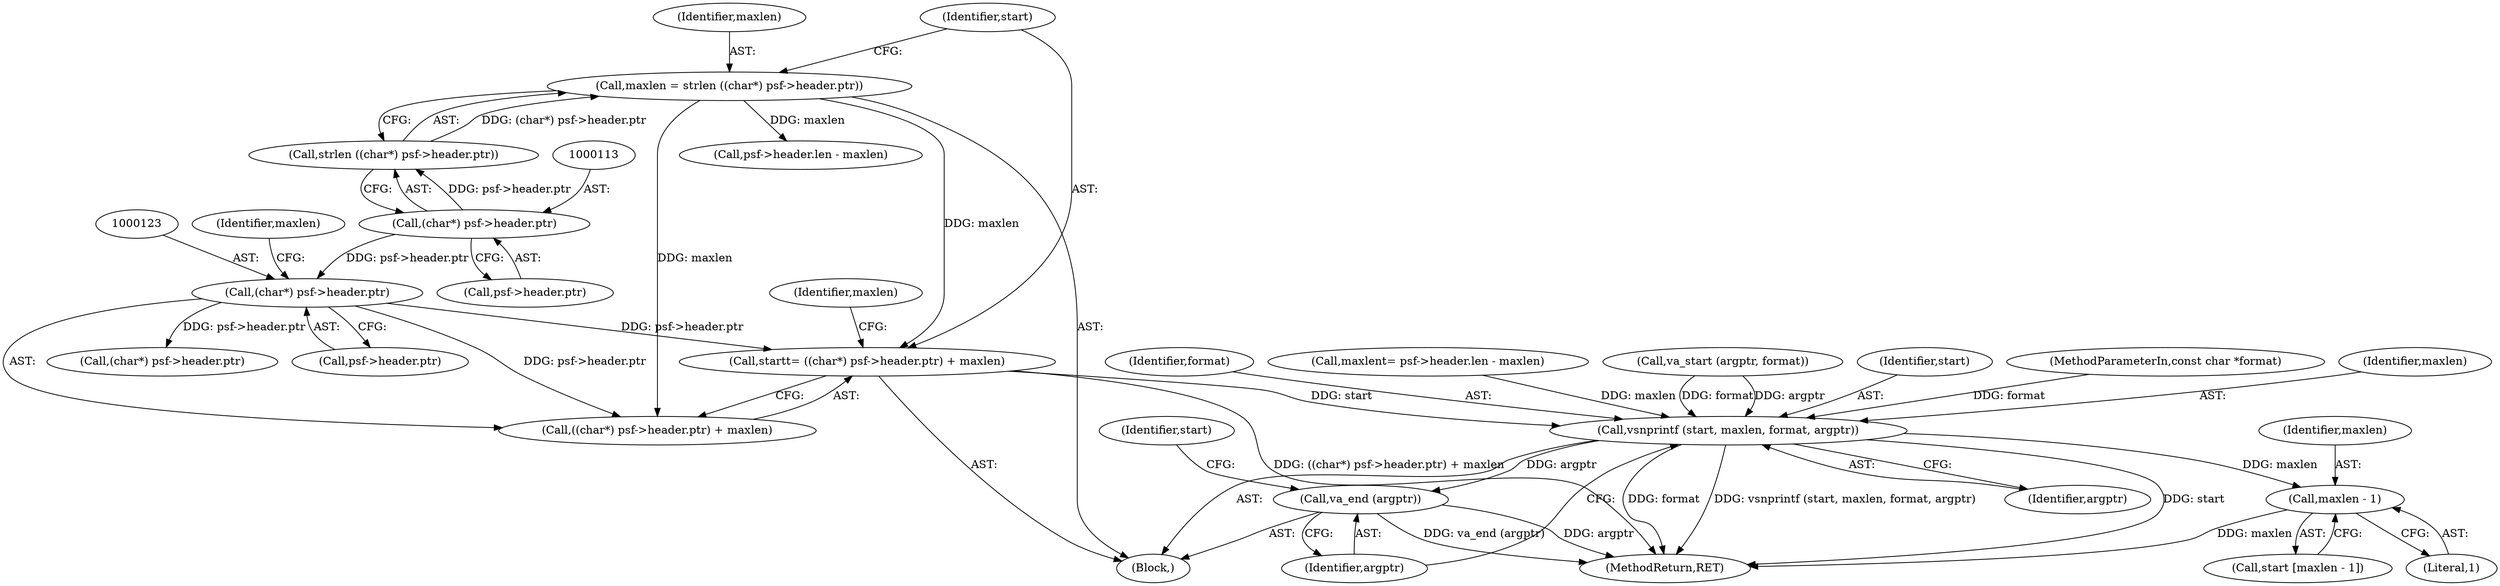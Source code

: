 digraph "0_libsndfile_708e996c87c5fae77b104ccfeb8f6db784c32074_15@pointer" {
"1000119" [label="(Call,start\t= ((char*) psf->header.ptr) + maxlen)"];
"1000122" [label="(Call,(char*) psf->header.ptr)"];
"1000112" [label="(Call,(char*) psf->header.ptr)"];
"1000109" [label="(Call,maxlen = strlen ((char*) psf->header.ptr))"];
"1000111" [label="(Call,strlen ((char*) psf->header.ptr))"];
"1000142" [label="(Call,vsnprintf (start, maxlen, format, argptr))"];
"1000147" [label="(Call,va_end (argptr))"];
"1000152" [label="(Call,maxlen - 1)"];
"1000142" [label="(Call,vsnprintf (start, maxlen, format, argptr))"];
"1000130" [label="(Call,maxlen\t= psf->header.len - maxlen)"];
"1000129" [label="(Identifier,maxlen)"];
"1000139" [label="(Call,va_start (argptr, format))"];
"1000111" [label="(Call,strlen ((char*) psf->header.ptr))"];
"1000119" [label="(Call,start\t= ((char*) psf->header.ptr) + maxlen)"];
"1000163" [label="(Call,(char*) psf->header.ptr)"];
"1000114" [label="(Call,psf->header.ptr)"];
"1000105" [label="(Block,)"];
"1000120" [label="(Identifier,start)"];
"1000132" [label="(Call,psf->header.len - maxlen)"];
"1000143" [label="(Identifier,start)"];
"1000171" [label="(MethodReturn,RET)"];
"1000122" [label="(Call,(char*) psf->header.ptr)"];
"1000104" [label="(MethodParameterIn,const char *format)"];
"1000144" [label="(Identifier,maxlen)"];
"1000153" [label="(Identifier,maxlen)"];
"1000147" [label="(Call,va_end (argptr))"];
"1000110" [label="(Identifier,maxlen)"];
"1000150" [label="(Call,start [maxlen - 1])"];
"1000124" [label="(Call,psf->header.ptr)"];
"1000109" [label="(Call,maxlen = strlen ((char*) psf->header.ptr))"];
"1000152" [label="(Call,maxlen - 1)"];
"1000131" [label="(Identifier,maxlen)"];
"1000112" [label="(Call,(char*) psf->header.ptr)"];
"1000121" [label="(Call,((char*) psf->header.ptr) + maxlen)"];
"1000146" [label="(Identifier,argptr)"];
"1000148" [label="(Identifier,argptr)"];
"1000154" [label="(Literal,1)"];
"1000145" [label="(Identifier,format)"];
"1000151" [label="(Identifier,start)"];
"1000119" -> "1000105"  [label="AST: "];
"1000119" -> "1000121"  [label="CFG: "];
"1000120" -> "1000119"  [label="AST: "];
"1000121" -> "1000119"  [label="AST: "];
"1000131" -> "1000119"  [label="CFG: "];
"1000119" -> "1000171"  [label="DDG: ((char*) psf->header.ptr) + maxlen"];
"1000122" -> "1000119"  [label="DDG: psf->header.ptr"];
"1000109" -> "1000119"  [label="DDG: maxlen"];
"1000119" -> "1000142"  [label="DDG: start"];
"1000122" -> "1000121"  [label="AST: "];
"1000122" -> "1000124"  [label="CFG: "];
"1000123" -> "1000122"  [label="AST: "];
"1000124" -> "1000122"  [label="AST: "];
"1000129" -> "1000122"  [label="CFG: "];
"1000122" -> "1000121"  [label="DDG: psf->header.ptr"];
"1000112" -> "1000122"  [label="DDG: psf->header.ptr"];
"1000122" -> "1000163"  [label="DDG: psf->header.ptr"];
"1000112" -> "1000111"  [label="AST: "];
"1000112" -> "1000114"  [label="CFG: "];
"1000113" -> "1000112"  [label="AST: "];
"1000114" -> "1000112"  [label="AST: "];
"1000111" -> "1000112"  [label="CFG: "];
"1000112" -> "1000111"  [label="DDG: psf->header.ptr"];
"1000109" -> "1000105"  [label="AST: "];
"1000109" -> "1000111"  [label="CFG: "];
"1000110" -> "1000109"  [label="AST: "];
"1000111" -> "1000109"  [label="AST: "];
"1000120" -> "1000109"  [label="CFG: "];
"1000111" -> "1000109"  [label="DDG: (char*) psf->header.ptr"];
"1000109" -> "1000121"  [label="DDG: maxlen"];
"1000109" -> "1000132"  [label="DDG: maxlen"];
"1000142" -> "1000105"  [label="AST: "];
"1000142" -> "1000146"  [label="CFG: "];
"1000143" -> "1000142"  [label="AST: "];
"1000144" -> "1000142"  [label="AST: "];
"1000145" -> "1000142"  [label="AST: "];
"1000146" -> "1000142"  [label="AST: "];
"1000148" -> "1000142"  [label="CFG: "];
"1000142" -> "1000171"  [label="DDG: vsnprintf (start, maxlen, format, argptr)"];
"1000142" -> "1000171"  [label="DDG: start"];
"1000142" -> "1000171"  [label="DDG: format"];
"1000130" -> "1000142"  [label="DDG: maxlen"];
"1000139" -> "1000142"  [label="DDG: format"];
"1000139" -> "1000142"  [label="DDG: argptr"];
"1000104" -> "1000142"  [label="DDG: format"];
"1000142" -> "1000147"  [label="DDG: argptr"];
"1000142" -> "1000152"  [label="DDG: maxlen"];
"1000147" -> "1000105"  [label="AST: "];
"1000147" -> "1000148"  [label="CFG: "];
"1000148" -> "1000147"  [label="AST: "];
"1000151" -> "1000147"  [label="CFG: "];
"1000147" -> "1000171"  [label="DDG: va_end (argptr)"];
"1000147" -> "1000171"  [label="DDG: argptr"];
"1000152" -> "1000150"  [label="AST: "];
"1000152" -> "1000154"  [label="CFG: "];
"1000153" -> "1000152"  [label="AST: "];
"1000154" -> "1000152"  [label="AST: "];
"1000150" -> "1000152"  [label="CFG: "];
"1000152" -> "1000171"  [label="DDG: maxlen"];
}
